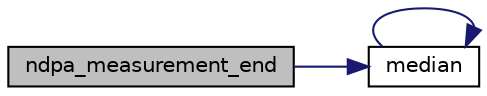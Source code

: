 digraph "ndpa_measurement_end"
{
 // LATEX_PDF_SIZE
  edge [fontname="Helvetica",fontsize="10",labelfontname="Helvetica",labelfontsize="10"];
  node [fontname="Helvetica",fontsize="10",shape=record];
  rankdir="LR";
  Node1 [label="ndpa_measurement_end",height=0.2,width=0.4,color="black", fillcolor="grey75", style="filled", fontcolor="black",tooltip="End of measurement. Returning aggregated corneal thickness, etc."];
  Node1 -> Node2 [color="midnightblue",fontsize="10",style="solid",fontname="Helvetica"];
  Node2 [label="median",height=0.2,width=0.4,color="black", fillcolor="white", style="filled",URL="$ndpa__tools_8c.html#a7ffac73dc0966b86fc85f2a717d66e5f",tooltip="Returns the median of the specified vector of size n."];
  Node2 -> Node2 [color="midnightblue",fontsize="10",style="solid",fontname="Helvetica"];
}

